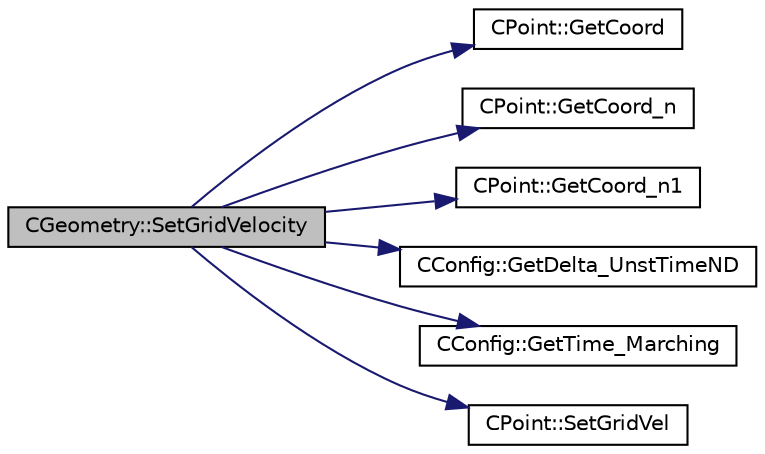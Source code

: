 digraph "CGeometry::SetGridVelocity"
{
 // LATEX_PDF_SIZE
  edge [fontname="Helvetica",fontsize="10",labelfontname="Helvetica",labelfontsize="10"];
  node [fontname="Helvetica",fontsize="10",shape=record];
  rankdir="LR";
  Node1 [label="CGeometry::SetGridVelocity",height=0.2,width=0.4,color="black", fillcolor="grey75", style="filled", fontcolor="black",tooltip="Set the grid velocity via finite differencing at each node."];
  Node1 -> Node2 [color="midnightblue",fontsize="10",style="solid",fontname="Helvetica"];
  Node2 [label="CPoint::GetCoord",height=0.2,width=0.4,color="black", fillcolor="white", style="filled",URL="$classCPoint.html#ab16c29dd03911529cd73bf467c313179",tooltip="Get the coordinates dor the control volume."];
  Node1 -> Node3 [color="midnightblue",fontsize="10",style="solid",fontname="Helvetica"];
  Node3 [label="CPoint::GetCoord_n",height=0.2,width=0.4,color="black", fillcolor="white", style="filled",URL="$classCPoint.html#a042fc434e2e67901c80cec5c27138ea5",tooltip="Get the coordinates of the control volume at time n."];
  Node1 -> Node4 [color="midnightblue",fontsize="10",style="solid",fontname="Helvetica"];
  Node4 [label="CPoint::GetCoord_n1",height=0.2,width=0.4,color="black", fillcolor="white", style="filled",URL="$classCPoint.html#a0a0919da2570fd86c64fd79362123878",tooltip="Get the coordinates of the control volume at time n-1."];
  Node1 -> Node5 [color="midnightblue",fontsize="10",style="solid",fontname="Helvetica"];
  Node5 [label="CConfig::GetDelta_UnstTimeND",height=0.2,width=0.4,color="black", fillcolor="white", style="filled",URL="$classCConfig.html#a0acfef8e480970316e9e672eacd59e9b",tooltip="If we are prforming an unsteady simulation, there is only one value of the time step for the complete..."];
  Node1 -> Node6 [color="midnightblue",fontsize="10",style="solid",fontname="Helvetica"];
  Node6 [label="CConfig::GetTime_Marching",height=0.2,width=0.4,color="black", fillcolor="white", style="filled",URL="$classCConfig.html#ac47e04d76ce865893a94dcedd3c9b6a5",tooltip="Provides information about the time integration, and change the write in the output files information..."];
  Node1 -> Node7 [color="midnightblue",fontsize="10",style="solid",fontname="Helvetica"];
  Node7 [label="CPoint::SetGridVel",height=0.2,width=0.4,color="black", fillcolor="white", style="filled",URL="$classCPoint.html#accb2a44a58e7fc7a0e0f2a029cacc257",tooltip="Set the value of the grid velocity at the point."];
}
